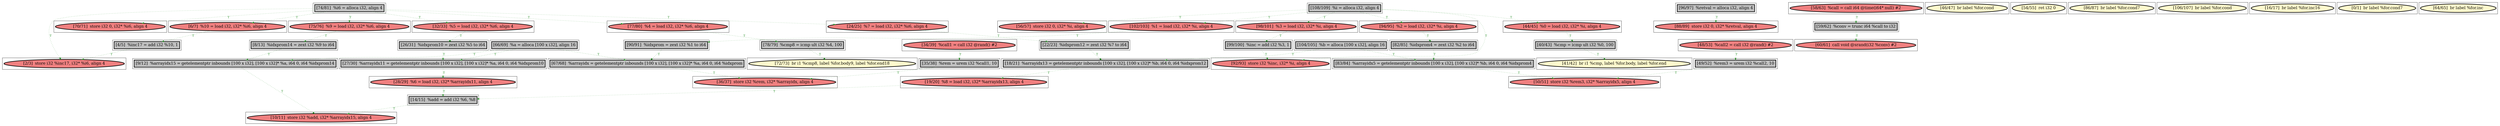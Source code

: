
digraph G {



node223->node222 [style=dotted,color=forestgreen,label="T",fontcolor=forestgreen ]
node258->node233 [style=dotted,color=forestgreen,label="T",fontcolor=forestgreen ]
node240->node258 [style=dotted,color=forestgreen,label="T",fontcolor=forestgreen ]
node239->node232 [style=dotted,color=forestgreen,label="T",fontcolor=forestgreen ]
node234->node233 [style=dotted,color=forestgreen,label="T",fontcolor=forestgreen ]
node274->node234 [style=dotted,color=forestgreen,label="T",fontcolor=forestgreen ]
node273->node261 [style=dotted,color=forestgreen,label="T",fontcolor=forestgreen ]
node237->node235 [style=dotted,color=forestgreen,label="T",fontcolor=forestgreen ]
node245->node271 [style=dotted,color=forestgreen,label="T",fontcolor=forestgreen ]
node239->node257 [style=dotted,color=forestgreen,label="T",fontcolor=forestgreen ]
node242->node237 [style=dotted,color=forestgreen,label="T",fontcolor=forestgreen ]
node222->node221 [style=dotted,color=forestgreen,label="T",fontcolor=forestgreen ]
node245->node267 [style=dotted,color=forestgreen,label="T",fontcolor=forestgreen ]
node225->node265 [style=dotted,color=forestgreen,label="T",fontcolor=forestgreen ]
node272->node225 [style=dotted,color=forestgreen,label="T",fontcolor=forestgreen ]
node232->node230 [style=dotted,color=forestgreen,label="T",fontcolor=forestgreen ]
node253->node235 [style=dotted,color=forestgreen,label="T",fontcolor=forestgreen ]
node255->node259 [style=dotted,color=forestgreen,label="T",fontcolor=forestgreen ]
node228->node227 [style=dotted,color=forestgreen,label="T",fontcolor=forestgreen ]
node230->node246 [style=dotted,color=forestgreen,label="T",fontcolor=forestgreen ]
node224->node238 [style=dotted,color=forestgreen,label="T",fontcolor=forestgreen ]
node246->node272 [style=dotted,color=forestgreen,label="T",fontcolor=forestgreen ]
node257->node224 [style=dotted,color=forestgreen,label="T",fontcolor=forestgreen ]
node227->node231 [style=dotted,color=forestgreen,label="T",fontcolor=forestgreen ]
node252->node240 [style=dotted,color=forestgreen,label="T",fontcolor=forestgreen ]
node239->node223 [style=dotted,color=forestgreen,label="T",fontcolor=forestgreen ]
node250->node241 [style=dotted,color=forestgreen,label="T",fontcolor=forestgreen ]
node251->node254 [style=dotted,color=forestgreen,label="T",fontcolor=forestgreen ]
node229->node228 [style=dotted,color=forestgreen,label="T",fontcolor=forestgreen ]
node238->node265 [style=dotted,color=forestgreen,label="T",fontcolor=forestgreen ]
node245->node242 [style=dotted,color=forestgreen,label="T",fontcolor=forestgreen ]
node245->node252 [style=dotted,color=forestgreen,label="T",fontcolor=forestgreen ]
node248->node269 [style=dotted,color=forestgreen,label="T",fontcolor=forestgreen ]
node239->node229 [style=dotted,color=forestgreen,label="T",fontcolor=forestgreen ]
node268->node248 [style=dotted,color=forestgreen,label="T",fontcolor=forestgreen ]
node245->node251 [style=dotted,color=forestgreen,label="T",fontcolor=forestgreen ]
node262->node258 [style=dotted,color=forestgreen,label="T",fontcolor=forestgreen ]
node262->node238 [style=dotted,color=forestgreen,label="T",fontcolor=forestgreen ]
node236->node264 [style=dotted,color=forestgreen,label="T",fontcolor=forestgreen ]
node244->node255 [style=dotted,color=forestgreen,label="T",fontcolor=forestgreen ]
node271->node273 [style=dotted,color=forestgreen,label="T",fontcolor=forestgreen ]
node231->node225 [style=dotted,color=forestgreen,label="T",fontcolor=forestgreen ]
node245->node247 [style=dotted,color=forestgreen,label="T",fontcolor=forestgreen ]
node262->node246 [style=dotted,color=forestgreen,label="T",fontcolor=forestgreen ]
node235->node269 [style=dotted,color=forestgreen,label="T",fontcolor=forestgreen ]
node239->node221 [style=dotted,color=forestgreen,label="T",fontcolor=forestgreen ]
node254->node247 [style=dotted,color=forestgreen,label="T",fontcolor=forestgreen ]
node253->node227 [style=dotted,color=forestgreen,label="T",fontcolor=forestgreen ]
node239->node244 [style=dotted,color=forestgreen,label="T",fontcolor=forestgreen ]
node239->node260 [style=dotted,color=forestgreen,label="T",fontcolor=forestgreen ]
node263->node236 [style=dotted,color=forestgreen,label="T",fontcolor=forestgreen ]


subgraph cluster53 {


node273 [penwidth=3.0,fontsize=20,fillcolor=grey,label="[40/43]  %cmp = icmp ult i32 %0, 100",shape=rectangle,style=filled ]



}

subgraph cluster51 {


node271 [penwidth=3.0,fontsize=20,fillcolor=lightcoral,label="[44/45]  %0 = load i32, i32* %i, align 4",shape=ellipse,style=filled ]



}

subgraph cluster50 {


node270 [penwidth=3.0,fontsize=20,fillcolor=lemonchiffon,label="[46/47]  br label %for.cond",shape=ellipse,style=filled ]



}

subgraph cluster49 {


node269 [penwidth=3.0,fontsize=20,fillcolor=lightcoral,label="[50/51]  store i32 %rem3, i32* %arrayidx5, align 4",shape=ellipse,style=filled ]



}

subgraph cluster45 {


node265 [penwidth=3.0,fontsize=20,fillcolor=lightcoral,label="[10/11]  store i32 %add, i32* %arrayidx15, align 4",shape=ellipse,style=filled ]



}

subgraph cluster41 {


node261 [penwidth=3.0,fontsize=20,fillcolor=lemonchiffon,label="[41/42]  br i1 %cmp, label %for.body, label %for.end",shape=ellipse,style=filled ]



}

subgraph cluster39 {


node259 [penwidth=3.0,fontsize=20,fillcolor=lemonchiffon,label="[72/73]  br i1 %cmp8, label %for.body9, label %for.end18",shape=ellipse,style=filled ]



}

subgraph cluster38 {


node258 [penwidth=3.0,fontsize=20,fillcolor=grey,label="[67/68]  %arrayidx = getelementptr inbounds [100 x i32], [100 x i32]* %a, i64 0, i64 %idxprom",shape=rectangle,style=filled ]



}

subgraph cluster46 {


node266 [penwidth=3.0,fontsize=20,fillcolor=lemonchiffon,label="[54/55]  ret i32 0",shape=ellipse,style=filled ]



}

subgraph cluster37 {


node257 [penwidth=3.0,fontsize=20,fillcolor=lightcoral,label="[75/76]  %9 = load i32, i32* %i6, align 4",shape=ellipse,style=filled ]



}

subgraph cluster36 {


node256 [penwidth=3.0,fontsize=20,fillcolor=lemonchiffon,label="[86/87]  br label %for.cond7",shape=ellipse,style=filled ]



}

subgraph cluster15 {


node235 [penwidth=3.0,fontsize=20,fillcolor=grey,label="[83/84]  %arrayidx5 = getelementptr inbounds [100 x i32], [100 x i32]* %b, i64 0, i64 %idxprom4",shape=rectangle,style=filled ]



}

subgraph cluster40 {


node260 [penwidth=3.0,fontsize=20,fillcolor=lightcoral,label="[70/71]  store i32 0, i32* %i6, align 4",shape=ellipse,style=filled ]



}

subgraph cluster35 {


node255 [penwidth=3.0,fontsize=20,fillcolor=grey,label="[78/79]  %cmp8 = icmp ult i32 %4, 100",shape=rectangle,style=filled ]



}

subgraph cluster54 {


node274 [penwidth=3.0,fontsize=20,fillcolor=lightcoral,label="[34/39]  %call1 = call i32 @rand() #2",shape=ellipse,style=filled ]



}

subgraph cluster42 {


node262 [penwidth=3.0,fontsize=20,fillcolor=grey,label="[66/69]  %a = alloca [100 x i32], align 16",shape=rectangle,style=filled ]



}

subgraph cluster11 {


node231 [penwidth=3.0,fontsize=20,fillcolor=lightcoral,label="[19/20]  %8 = load i32, i32* %arrayidx13, align 4",shape=ellipse,style=filled ]



}

subgraph cluster43 {


node263 [penwidth=3.0,fontsize=20,fillcolor=lightcoral,label="[58/63]  %call = call i64 @time(i64* null) #2",shape=ellipse,style=filled ]



}

subgraph cluster19 {


node239 [penwidth=3.0,fontsize=20,fillcolor=grey,label="[74/81]  %i6 = alloca i32, align 4",shape=rectangle,style=filled ]



}

subgraph cluster9 {


node229 [penwidth=3.0,fontsize=20,fillcolor=lightcoral,label="[24/25]  %7 = load i32, i32* %i6, align 4",shape=ellipse,style=filled ]



}

subgraph cluster52 {


node272 [penwidth=3.0,fontsize=20,fillcolor=lightcoral,label="[28/29]  %6 = load i32, i32* %arrayidx11, align 4",shape=ellipse,style=filled ]



}

subgraph cluster8 {


node228 [penwidth=3.0,fontsize=20,fillcolor=grey,label="[22/23]  %idxprom12 = zext i32 %7 to i64",shape=rectangle,style=filled ]



}

subgraph cluster10 {


node230 [penwidth=3.0,fontsize=20,fillcolor=grey,label="[26/31]  %idxprom10 = zext i32 %5 to i64",shape=rectangle,style=filled ]



}

subgraph cluster23 {


node243 [penwidth=3.0,fontsize=20,fillcolor=lemonchiffon,label="[106/107]  br label %for.cond",shape=ellipse,style=filled ]



}

subgraph cluster7 {


node227 [penwidth=3.0,fontsize=20,fillcolor=grey,label="[18/21]  %arrayidx13 = getelementptr inbounds [100 x i32], [100 x i32]* %b, i64 0, i64 %idxprom12",shape=rectangle,style=filled ]



}

subgraph cluster14 {


node234 [penwidth=3.0,fontsize=20,fillcolor=grey,label="[35/38]  %rem = urem i32 %call1, 10",shape=rectangle,style=filled ]



}

subgraph cluster44 {


node264 [penwidth=3.0,fontsize=20,fillcolor=lightcoral,label="[60/61]  call void @srand(i32 %conv) #2",shape=ellipse,style=filled ]



}

subgraph cluster6 {


node226 [penwidth=3.0,fontsize=20,fillcolor=lemonchiffon,label="[16/17]  br label %for.inc16",shape=ellipse,style=filled ]



}

subgraph cluster30 {


node250 [penwidth=3.0,fontsize=20,fillcolor=grey,label="[96/97]  %retval = alloca i32, align 4",shape=rectangle,style=filled ]



}

subgraph cluster31 {


node251 [penwidth=3.0,fontsize=20,fillcolor=lightcoral,label="[98/101]  %3 = load i32, i32* %i, align 4",shape=ellipse,style=filled ]



}

subgraph cluster0 {


node220 [penwidth=3.0,fontsize=20,fillcolor=lemonchiffon,label="[0/1]  br label %for.cond7",shape=ellipse,style=filled ]



}

subgraph cluster13 {


node233 [penwidth=3.0,fontsize=20,fillcolor=lightcoral,label="[36/37]  store i32 %rem, i32* %arrayidx, align 4",shape=ellipse,style=filled ]



}

subgraph cluster5 {


node225 [penwidth=3.0,fontsize=20,fillcolor=grey,label="[14/15]  %add = add i32 %6, %8",shape=rectangle,style=filled ]



}

subgraph cluster47 {


node267 [penwidth=3.0,fontsize=20,fillcolor=lightcoral,label="[56/57]  store i32 0, i32* %i, align 4",shape=ellipse,style=filled ]



}

subgraph cluster1 {


node221 [penwidth=3.0,fontsize=20,fillcolor=lightcoral,label="[2/3]  store i32 %inc17, i32* %i6, align 4",shape=ellipse,style=filled ]



}

subgraph cluster32 {


node252 [penwidth=3.0,fontsize=20,fillcolor=lightcoral,label="[102/103]  %1 = load i32, i32* %i, align 4",shape=ellipse,style=filled ]



}

subgraph cluster3 {


node223 [penwidth=3.0,fontsize=20,fillcolor=lightcoral,label="[6/7]  %10 = load i32, i32* %i6, align 4",shape=ellipse,style=filled ]



}

subgraph cluster48 {


node268 [penwidth=3.0,fontsize=20,fillcolor=lightcoral,label="[48/53]  %call2 = call i32 @rand() #2",shape=ellipse,style=filled ]



}

subgraph cluster4 {


node224 [penwidth=3.0,fontsize=20,fillcolor=grey,label="[8/13]  %idxprom14 = zext i32 %9 to i64",shape=rectangle,style=filled ]



}

subgraph cluster17 {


node237 [penwidth=3.0,fontsize=20,fillcolor=grey,label="[82/85]  %idxprom4 = zext i32 %2 to i64",shape=rectangle,style=filled ]



}

subgraph cluster16 {


node236 [penwidth=3.0,fontsize=20,fillcolor=grey,label="[59/62]  %conv = trunc i64 %call to i32",shape=rectangle,style=filled ]



}

subgraph cluster2 {


node222 [penwidth=3.0,fontsize=20,fillcolor=grey,label="[4/5]  %inc17 = add i32 %10, 1",shape=rectangle,style=filled ]



}

subgraph cluster34 {


node254 [penwidth=3.0,fontsize=20,fillcolor=grey,label="[99/100]  %inc = add i32 %3, 1",shape=rectangle,style=filled ]



}

subgraph cluster22 {


node242 [penwidth=3.0,fontsize=20,fillcolor=lightcoral,label="[94/95]  %2 = load i32, i32* %i, align 4",shape=ellipse,style=filled ]



}

subgraph cluster25 {


node245 [penwidth=3.0,fontsize=20,fillcolor=grey,label="[108/109]  %i = alloca i32, align 4",shape=rectangle,style=filled ]



}

subgraph cluster18 {


node238 [penwidth=3.0,fontsize=20,fillcolor=grey,label="[9/12]  %arrayidx15 = getelementptr inbounds [100 x i32], [100 x i32]* %a, i64 0, i64 %idxprom14",shape=rectangle,style=filled ]



}

subgraph cluster29 {


node249 [penwidth=3.0,fontsize=20,fillcolor=lemonchiffon,label="[64/65]  br label %for.inc",shape=ellipse,style=filled ]



}

subgraph cluster20 {


node240 [penwidth=3.0,fontsize=20,fillcolor=grey,label="[90/91]  %idxprom = zext i32 %1 to i64",shape=rectangle,style=filled ]



}

subgraph cluster26 {


node246 [penwidth=3.0,fontsize=20,fillcolor=grey,label="[27/30]  %arrayidx11 = getelementptr inbounds [100 x i32], [100 x i32]* %a, i64 0, i64 %idxprom10",shape=rectangle,style=filled ]



}

subgraph cluster24 {


node244 [penwidth=3.0,fontsize=20,fillcolor=lightcoral,label="[77/80]  %4 = load i32, i32* %i6, align 4",shape=ellipse,style=filled ]



}

subgraph cluster28 {


node248 [penwidth=3.0,fontsize=20,fillcolor=grey,label="[49/52]  %rem3 = urem i32 %call2, 10",shape=rectangle,style=filled ]



}

subgraph cluster27 {


node247 [penwidth=3.0,fontsize=20,fillcolor=lightcoral,label="[92/93]  store i32 %inc, i32* %i, align 4",shape=ellipse,style=filled ]



}

subgraph cluster21 {


node241 [penwidth=3.0,fontsize=20,fillcolor=lightcoral,label="[88/89]  store i32 0, i32* %retval, align 4",shape=ellipse,style=filled ]



}

subgraph cluster12 {


node232 [penwidth=3.0,fontsize=20,fillcolor=lightcoral,label="[32/33]  %5 = load i32, i32* %i6, align 4",shape=ellipse,style=filled ]



}

subgraph cluster33 {


node253 [penwidth=3.0,fontsize=20,fillcolor=grey,label="[104/105]  %b = alloca [100 x i32], align 16",shape=rectangle,style=filled ]



}

}
